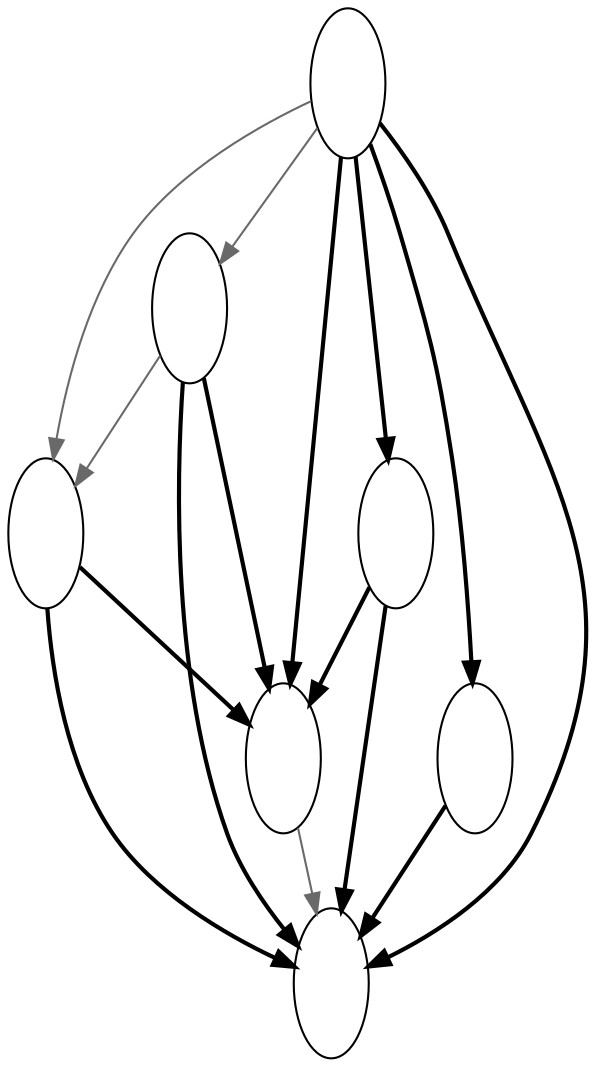 digraph diagram { 

	  node [shape=ellipse,width=0.5,height=1];
362 [image="fancy-labels/362.png", label=" "];
362 -> 0 [color=dimgray];
114 [image="fancy-labels/114.png", label=" "];
114 -> 362 [style=bold];
114 -> 91 [color=dimgray];
114 -> 0 [style=bold];
91 [image="fancy-labels/91.png", label=" "];
91 -> 362 [style=bold];
91 -> 0 [style=bold];
277 [image="fancy-labels/277.png", label=" "];
277 -> 0 [style=bold];
174 [image="fancy-labels/174.png", label=" "];
174 -> 362 [style=bold];
174 -> 0 [style=bold];
1 [image="fancy-labels/1.png", label=" "];
1 -> 362 [style=bold];
1 -> 114 [color=dimgray];
1 -> 91 [color=dimgray];
1 -> 277 [style=bold];
1 -> 174 [style=bold];
1 -> 0 [style=bold];
0 [image="fancy-labels/0.png", label=" "];

}